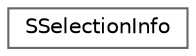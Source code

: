 digraph "Graphical Class Hierarchy"
{
 // INTERACTIVE_SVG=YES
 // LATEX_PDF_SIZE
  bgcolor="transparent";
  edge [fontname=Helvetica,fontsize=10,labelfontname=Helvetica,labelfontsize=10];
  node [fontname=Helvetica,fontsize=10,shape=box,height=0.2,width=0.4];
  rankdir="LR";
  Node0 [id="Node000000",label="SSelectionInfo",height=0.2,width=0.4,color="grey40", fillcolor="white", style="filled",URL="$db/d87/structSSelectionInfo.html",tooltip="Struct to hold OutputType/Selection data for the outputs Data is stored in a map using the OutputName..."];
}
